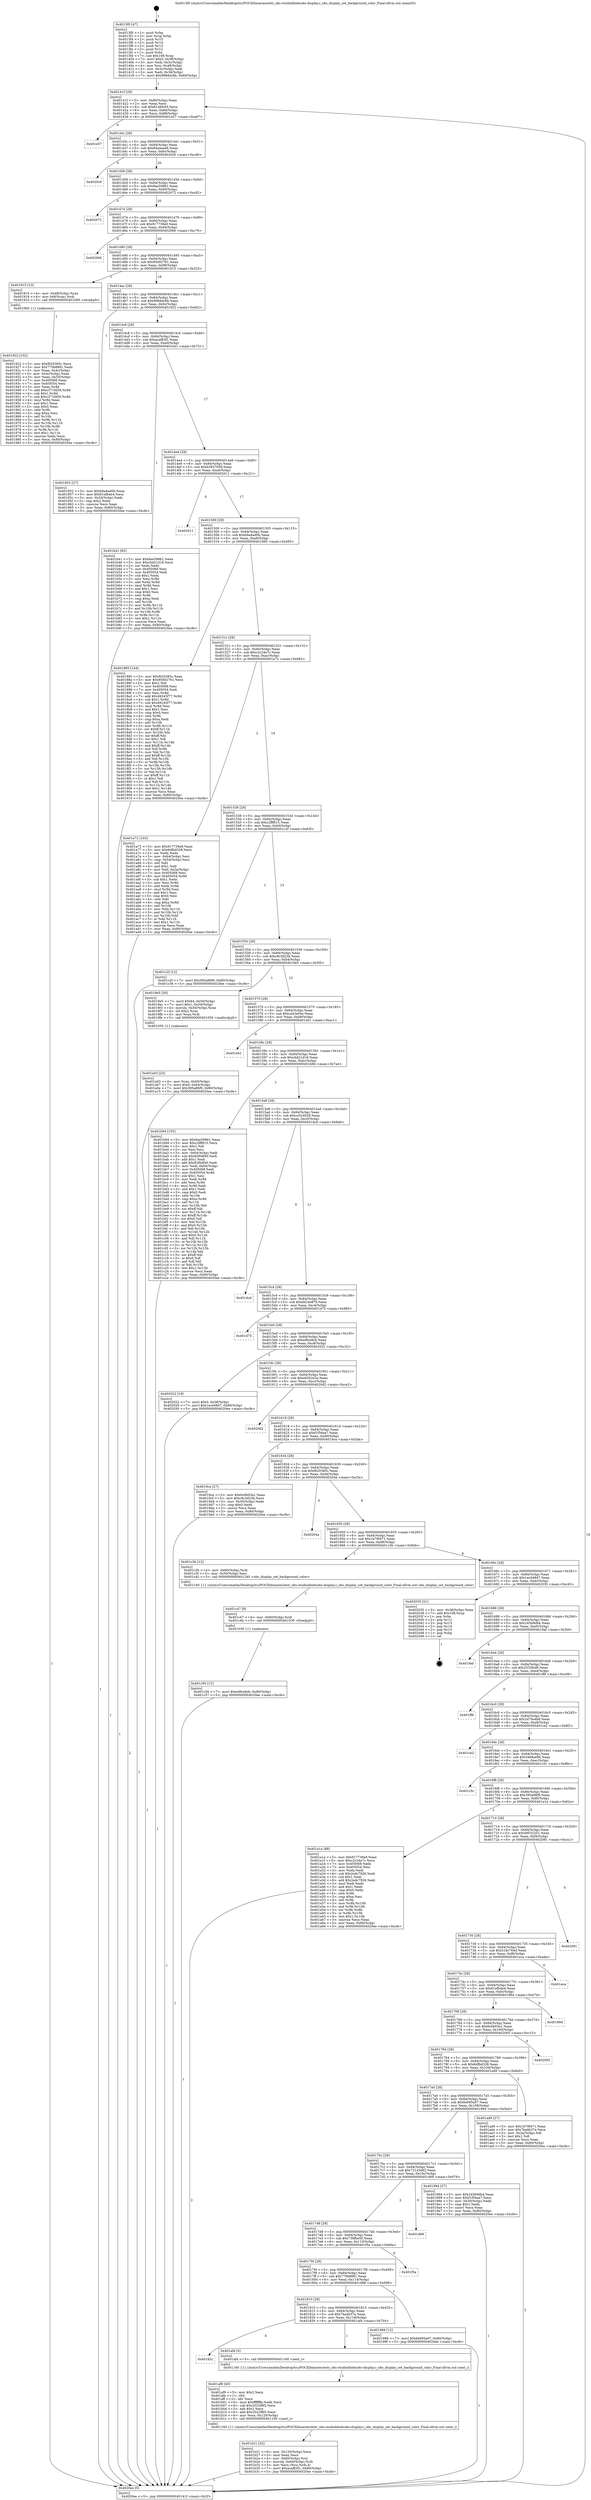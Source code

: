 digraph "0x4013f0" {
  label = "0x4013f0 (/mnt/c/Users/mathe/Desktop/tcc/POCII/binaries/extr_obs-studiolibobsobs-display.c_obs_display_set_background_color_Final-ollvm.out::main(0))"
  labelloc = "t"
  node[shape=record]

  Entry [label="",width=0.3,height=0.3,shape=circle,fillcolor=black,style=filled]
  "0x40141f" [label="{
     0x40141f [29]\l
     | [instrs]\l
     &nbsp;&nbsp;0x40141f \<+3\>: mov -0x80(%rbp),%eax\l
     &nbsp;&nbsp;0x401422 \<+2\>: mov %eax,%ecx\l
     &nbsp;&nbsp;0x401424 \<+6\>: sub $0x8146fc65,%ecx\l
     &nbsp;&nbsp;0x40142a \<+6\>: mov %eax,-0x84(%rbp)\l
     &nbsp;&nbsp;0x401430 \<+6\>: mov %ecx,-0x88(%rbp)\l
     &nbsp;&nbsp;0x401436 \<+6\>: je 0000000000401e57 \<main+0xa67\>\l
  }"]
  "0x401e57" [label="{
     0x401e57\l
  }", style=dashed]
  "0x40143c" [label="{
     0x40143c [28]\l
     | [instrs]\l
     &nbsp;&nbsp;0x40143c \<+5\>: jmp 0000000000401441 \<main+0x51\>\l
     &nbsp;&nbsp;0x401441 \<+6\>: mov -0x84(%rbp),%eax\l
     &nbsp;&nbsp;0x401447 \<+5\>: sub $0x84a4aa46,%eax\l
     &nbsp;&nbsp;0x40144c \<+6\>: mov %eax,-0x8c(%rbp)\l
     &nbsp;&nbsp;0x401452 \<+6\>: je 00000000004020c6 \<main+0xcd6\>\l
  }"]
  Exit [label="",width=0.3,height=0.3,shape=circle,fillcolor=black,style=filled,peripheries=2]
  "0x4020c6" [label="{
     0x4020c6\l
  }", style=dashed]
  "0x401458" [label="{
     0x401458 [28]\l
     | [instrs]\l
     &nbsp;&nbsp;0x401458 \<+5\>: jmp 000000000040145d \<main+0x6d\>\l
     &nbsp;&nbsp;0x40145d \<+6\>: mov -0x84(%rbp),%eax\l
     &nbsp;&nbsp;0x401463 \<+5\>: sub $0x8ae59861,%eax\l
     &nbsp;&nbsp;0x401468 \<+6\>: mov %eax,-0x90(%rbp)\l
     &nbsp;&nbsp;0x40146e \<+6\>: je 0000000000402072 \<main+0xc82\>\l
  }"]
  "0x401c50" [label="{
     0x401c50 [12]\l
     | [instrs]\l
     &nbsp;&nbsp;0x401c50 \<+7\>: movl $0xe9fce9cb,-0x80(%rbp)\l
     &nbsp;&nbsp;0x401c57 \<+5\>: jmp 00000000004020ee \<main+0xcfe\>\l
  }"]
  "0x402072" [label="{
     0x402072\l
  }", style=dashed]
  "0x401474" [label="{
     0x401474 [28]\l
     | [instrs]\l
     &nbsp;&nbsp;0x401474 \<+5\>: jmp 0000000000401479 \<main+0x89\>\l
     &nbsp;&nbsp;0x401479 \<+6\>: mov -0x84(%rbp),%eax\l
     &nbsp;&nbsp;0x40147f \<+5\>: sub $0x917739a9,%eax\l
     &nbsp;&nbsp;0x401484 \<+6\>: mov %eax,-0x94(%rbp)\l
     &nbsp;&nbsp;0x40148a \<+6\>: je 0000000000402066 \<main+0xc76\>\l
  }"]
  "0x401c47" [label="{
     0x401c47 [9]\l
     | [instrs]\l
     &nbsp;&nbsp;0x401c47 \<+4\>: mov -0x60(%rbp),%rdi\l
     &nbsp;&nbsp;0x401c4b \<+5\>: call 0000000000401030 \<free@plt\>\l
     | [calls]\l
     &nbsp;&nbsp;0x401030 \{1\} (unknown)\l
  }"]
  "0x402066" [label="{
     0x402066\l
  }", style=dashed]
  "0x401490" [label="{
     0x401490 [28]\l
     | [instrs]\l
     &nbsp;&nbsp;0x401490 \<+5\>: jmp 0000000000401495 \<main+0xa5\>\l
     &nbsp;&nbsp;0x401495 \<+6\>: mov -0x84(%rbp),%eax\l
     &nbsp;&nbsp;0x40149b \<+5\>: sub $0x95d02761,%eax\l
     &nbsp;&nbsp;0x4014a0 \<+6\>: mov %eax,-0x98(%rbp)\l
     &nbsp;&nbsp;0x4014a6 \<+6\>: je 0000000000401915 \<main+0x525\>\l
  }"]
  "0x401b21" [label="{
     0x401b21 [32]\l
     | [instrs]\l
     &nbsp;&nbsp;0x401b21 \<+6\>: mov -0x120(%rbp),%ecx\l
     &nbsp;&nbsp;0x401b27 \<+3\>: imul %eax,%ecx\l
     &nbsp;&nbsp;0x401b2a \<+4\>: mov -0x60(%rbp),%rsi\l
     &nbsp;&nbsp;0x401b2e \<+4\>: movslq -0x64(%rbp),%rdi\l
     &nbsp;&nbsp;0x401b32 \<+3\>: mov %ecx,(%rsi,%rdi,4)\l
     &nbsp;&nbsp;0x401b35 \<+7\>: movl $0xacaf83f1,-0x80(%rbp)\l
     &nbsp;&nbsp;0x401b3c \<+5\>: jmp 00000000004020ee \<main+0xcfe\>\l
  }"]
  "0x401915" [label="{
     0x401915 [13]\l
     | [instrs]\l
     &nbsp;&nbsp;0x401915 \<+4\>: mov -0x48(%rbp),%rax\l
     &nbsp;&nbsp;0x401919 \<+4\>: mov 0x8(%rax),%rdi\l
     &nbsp;&nbsp;0x40191d \<+5\>: call 0000000000401060 \<atoi@plt\>\l
     | [calls]\l
     &nbsp;&nbsp;0x401060 \{1\} (unknown)\l
  }"]
  "0x4014ac" [label="{
     0x4014ac [28]\l
     | [instrs]\l
     &nbsp;&nbsp;0x4014ac \<+5\>: jmp 00000000004014b1 \<main+0xc1\>\l
     &nbsp;&nbsp;0x4014b1 \<+6\>: mov -0x84(%rbp),%eax\l
     &nbsp;&nbsp;0x4014b7 \<+5\>: sub $0x998ddc8b,%eax\l
     &nbsp;&nbsp;0x4014bc \<+6\>: mov %eax,-0x9c(%rbp)\l
     &nbsp;&nbsp;0x4014c2 \<+6\>: je 0000000000401852 \<main+0x462\>\l
  }"]
  "0x401af9" [label="{
     0x401af9 [40]\l
     | [instrs]\l
     &nbsp;&nbsp;0x401af9 \<+5\>: mov $0x2,%ecx\l
     &nbsp;&nbsp;0x401afe \<+1\>: cltd\l
     &nbsp;&nbsp;0x401aff \<+2\>: idiv %ecx\l
     &nbsp;&nbsp;0x401b01 \<+6\>: imul $0xfffffffe,%edx,%ecx\l
     &nbsp;&nbsp;0x401b07 \<+6\>: sub $0x2022f8f3,%ecx\l
     &nbsp;&nbsp;0x401b0d \<+3\>: add $0x1,%ecx\l
     &nbsp;&nbsp;0x401b10 \<+6\>: add $0x2022f8f3,%ecx\l
     &nbsp;&nbsp;0x401b16 \<+6\>: mov %ecx,-0x120(%rbp)\l
     &nbsp;&nbsp;0x401b1c \<+5\>: call 0000000000401160 \<next_i\>\l
     | [calls]\l
     &nbsp;&nbsp;0x401160 \{1\} (/mnt/c/Users/mathe/Desktop/tcc/POCII/binaries/extr_obs-studiolibobsobs-display.c_obs_display_set_background_color_Final-ollvm.out::next_i)\l
  }"]
  "0x401852" [label="{
     0x401852 [27]\l
     | [instrs]\l
     &nbsp;&nbsp;0x401852 \<+5\>: mov $0xb9a4ad0b,%eax\l
     &nbsp;&nbsp;0x401857 \<+5\>: mov $0x61efb4e4,%ecx\l
     &nbsp;&nbsp;0x40185c \<+3\>: mov -0x34(%rbp),%edx\l
     &nbsp;&nbsp;0x40185f \<+3\>: cmp $0x2,%edx\l
     &nbsp;&nbsp;0x401862 \<+3\>: cmovne %ecx,%eax\l
     &nbsp;&nbsp;0x401865 \<+3\>: mov %eax,-0x80(%rbp)\l
     &nbsp;&nbsp;0x401868 \<+5\>: jmp 00000000004020ee \<main+0xcfe\>\l
  }"]
  "0x4014c8" [label="{
     0x4014c8 [28]\l
     | [instrs]\l
     &nbsp;&nbsp;0x4014c8 \<+5\>: jmp 00000000004014cd \<main+0xdd\>\l
     &nbsp;&nbsp;0x4014cd \<+6\>: mov -0x84(%rbp),%eax\l
     &nbsp;&nbsp;0x4014d3 \<+5\>: sub $0xacaf83f1,%eax\l
     &nbsp;&nbsp;0x4014d8 \<+6\>: mov %eax,-0xa0(%rbp)\l
     &nbsp;&nbsp;0x4014de \<+6\>: je 0000000000401b41 \<main+0x751\>\l
  }"]
  "0x4020ee" [label="{
     0x4020ee [5]\l
     | [instrs]\l
     &nbsp;&nbsp;0x4020ee \<+5\>: jmp 000000000040141f \<main+0x2f\>\l
  }"]
  "0x4013f0" [label="{
     0x4013f0 [47]\l
     | [instrs]\l
     &nbsp;&nbsp;0x4013f0 \<+1\>: push %rbp\l
     &nbsp;&nbsp;0x4013f1 \<+3\>: mov %rsp,%rbp\l
     &nbsp;&nbsp;0x4013f4 \<+2\>: push %r15\l
     &nbsp;&nbsp;0x4013f6 \<+2\>: push %r14\l
     &nbsp;&nbsp;0x4013f8 \<+2\>: push %r13\l
     &nbsp;&nbsp;0x4013fa \<+2\>: push %r12\l
     &nbsp;&nbsp;0x4013fc \<+1\>: push %rbx\l
     &nbsp;&nbsp;0x4013fd \<+7\>: sub $0x108,%rsp\l
     &nbsp;&nbsp;0x401404 \<+7\>: movl $0x0,-0x38(%rbp)\l
     &nbsp;&nbsp;0x40140b \<+3\>: mov %edi,-0x3c(%rbp)\l
     &nbsp;&nbsp;0x40140e \<+4\>: mov %rsi,-0x48(%rbp)\l
     &nbsp;&nbsp;0x401412 \<+3\>: mov -0x3c(%rbp),%edi\l
     &nbsp;&nbsp;0x401415 \<+3\>: mov %edi,-0x34(%rbp)\l
     &nbsp;&nbsp;0x401418 \<+7\>: movl $0x998ddc8b,-0x80(%rbp)\l
  }"]
  "0x40182c" [label="{
     0x40182c\l
  }", style=dashed]
  "0x401b41" [label="{
     0x401b41 [83]\l
     | [instrs]\l
     &nbsp;&nbsp;0x401b41 \<+5\>: mov $0x8ae59861,%eax\l
     &nbsp;&nbsp;0x401b46 \<+5\>: mov $0xcbd21d18,%ecx\l
     &nbsp;&nbsp;0x401b4b \<+2\>: xor %edx,%edx\l
     &nbsp;&nbsp;0x401b4d \<+7\>: mov 0x405068,%esi\l
     &nbsp;&nbsp;0x401b54 \<+7\>: mov 0x405054,%edi\l
     &nbsp;&nbsp;0x401b5b \<+3\>: sub $0x1,%edx\l
     &nbsp;&nbsp;0x401b5e \<+3\>: mov %esi,%r8d\l
     &nbsp;&nbsp;0x401b61 \<+3\>: add %edx,%r8d\l
     &nbsp;&nbsp;0x401b64 \<+4\>: imul %r8d,%esi\l
     &nbsp;&nbsp;0x401b68 \<+3\>: and $0x1,%esi\l
     &nbsp;&nbsp;0x401b6b \<+3\>: cmp $0x0,%esi\l
     &nbsp;&nbsp;0x401b6e \<+4\>: sete %r9b\l
     &nbsp;&nbsp;0x401b72 \<+3\>: cmp $0xa,%edi\l
     &nbsp;&nbsp;0x401b75 \<+4\>: setl %r10b\l
     &nbsp;&nbsp;0x401b79 \<+3\>: mov %r9b,%r11b\l
     &nbsp;&nbsp;0x401b7c \<+3\>: and %r10b,%r11b\l
     &nbsp;&nbsp;0x401b7f \<+3\>: xor %r10b,%r9b\l
     &nbsp;&nbsp;0x401b82 \<+3\>: or %r9b,%r11b\l
     &nbsp;&nbsp;0x401b85 \<+4\>: test $0x1,%r11b\l
     &nbsp;&nbsp;0x401b89 \<+3\>: cmovne %ecx,%eax\l
     &nbsp;&nbsp;0x401b8c \<+3\>: mov %eax,-0x80(%rbp)\l
     &nbsp;&nbsp;0x401b8f \<+5\>: jmp 00000000004020ee \<main+0xcfe\>\l
  }"]
  "0x4014e4" [label="{
     0x4014e4 [28]\l
     | [instrs]\l
     &nbsp;&nbsp;0x4014e4 \<+5\>: jmp 00000000004014e9 \<main+0xf9\>\l
     &nbsp;&nbsp;0x4014e9 \<+6\>: mov -0x84(%rbp),%eax\l
     &nbsp;&nbsp;0x4014ef \<+5\>: sub $0xb3937058,%eax\l
     &nbsp;&nbsp;0x4014f4 \<+6\>: mov %eax,-0xa4(%rbp)\l
     &nbsp;&nbsp;0x4014fa \<+6\>: je 0000000000402011 \<main+0xc21\>\l
  }"]
  "0x401af4" [label="{
     0x401af4 [5]\l
     | [instrs]\l
     &nbsp;&nbsp;0x401af4 \<+5\>: call 0000000000401160 \<next_i\>\l
     | [calls]\l
     &nbsp;&nbsp;0x401160 \{1\} (/mnt/c/Users/mathe/Desktop/tcc/POCII/binaries/extr_obs-studiolibobsobs-display.c_obs_display_set_background_color_Final-ollvm.out::next_i)\l
  }"]
  "0x402011" [label="{
     0x402011\l
  }", style=dashed]
  "0x401500" [label="{
     0x401500 [28]\l
     | [instrs]\l
     &nbsp;&nbsp;0x401500 \<+5\>: jmp 0000000000401505 \<main+0x115\>\l
     &nbsp;&nbsp;0x401505 \<+6\>: mov -0x84(%rbp),%eax\l
     &nbsp;&nbsp;0x40150b \<+5\>: sub $0xb9a4ad0b,%eax\l
     &nbsp;&nbsp;0x401510 \<+6\>: mov %eax,-0xa8(%rbp)\l
     &nbsp;&nbsp;0x401516 \<+6\>: je 0000000000401885 \<main+0x495\>\l
  }"]
  "0x401a03" [label="{
     0x401a03 [23]\l
     | [instrs]\l
     &nbsp;&nbsp;0x401a03 \<+4\>: mov %rax,-0x60(%rbp)\l
     &nbsp;&nbsp;0x401a07 \<+7\>: movl $0x0,-0x64(%rbp)\l
     &nbsp;&nbsp;0x401a0e \<+7\>: movl $0x395a86f9,-0x80(%rbp)\l
     &nbsp;&nbsp;0x401a15 \<+5\>: jmp 00000000004020ee \<main+0xcfe\>\l
  }"]
  "0x401885" [label="{
     0x401885 [144]\l
     | [instrs]\l
     &nbsp;&nbsp;0x401885 \<+5\>: mov $0xf620385c,%eax\l
     &nbsp;&nbsp;0x40188a \<+5\>: mov $0x95d02761,%ecx\l
     &nbsp;&nbsp;0x40188f \<+2\>: mov $0x1,%dl\l
     &nbsp;&nbsp;0x401891 \<+7\>: mov 0x405068,%esi\l
     &nbsp;&nbsp;0x401898 \<+7\>: mov 0x405054,%edi\l
     &nbsp;&nbsp;0x40189f \<+3\>: mov %esi,%r8d\l
     &nbsp;&nbsp;0x4018a2 \<+7\>: add $0x49245f77,%r8d\l
     &nbsp;&nbsp;0x4018a9 \<+4\>: sub $0x1,%r8d\l
     &nbsp;&nbsp;0x4018ad \<+7\>: sub $0x49245f77,%r8d\l
     &nbsp;&nbsp;0x4018b4 \<+4\>: imul %r8d,%esi\l
     &nbsp;&nbsp;0x4018b8 \<+3\>: and $0x1,%esi\l
     &nbsp;&nbsp;0x4018bb \<+3\>: cmp $0x0,%esi\l
     &nbsp;&nbsp;0x4018be \<+4\>: sete %r9b\l
     &nbsp;&nbsp;0x4018c2 \<+3\>: cmp $0xa,%edi\l
     &nbsp;&nbsp;0x4018c5 \<+4\>: setl %r10b\l
     &nbsp;&nbsp;0x4018c9 \<+3\>: mov %r9b,%r11b\l
     &nbsp;&nbsp;0x4018cc \<+4\>: xor $0xff,%r11b\l
     &nbsp;&nbsp;0x4018d0 \<+3\>: mov %r10b,%bl\l
     &nbsp;&nbsp;0x4018d3 \<+3\>: xor $0xff,%bl\l
     &nbsp;&nbsp;0x4018d6 \<+3\>: xor $0x1,%dl\l
     &nbsp;&nbsp;0x4018d9 \<+3\>: mov %r11b,%r14b\l
     &nbsp;&nbsp;0x4018dc \<+4\>: and $0xff,%r14b\l
     &nbsp;&nbsp;0x4018e0 \<+3\>: and %dl,%r9b\l
     &nbsp;&nbsp;0x4018e3 \<+3\>: mov %bl,%r15b\l
     &nbsp;&nbsp;0x4018e6 \<+4\>: and $0xff,%r15b\l
     &nbsp;&nbsp;0x4018ea \<+3\>: and %dl,%r10b\l
     &nbsp;&nbsp;0x4018ed \<+3\>: or %r9b,%r14b\l
     &nbsp;&nbsp;0x4018f0 \<+3\>: or %r10b,%r15b\l
     &nbsp;&nbsp;0x4018f3 \<+3\>: xor %r15b,%r14b\l
     &nbsp;&nbsp;0x4018f6 \<+3\>: or %bl,%r11b\l
     &nbsp;&nbsp;0x4018f9 \<+4\>: xor $0xff,%r11b\l
     &nbsp;&nbsp;0x4018fd \<+3\>: or $0x1,%dl\l
     &nbsp;&nbsp;0x401900 \<+3\>: and %dl,%r11b\l
     &nbsp;&nbsp;0x401903 \<+3\>: or %r11b,%r14b\l
     &nbsp;&nbsp;0x401906 \<+4\>: test $0x1,%r14b\l
     &nbsp;&nbsp;0x40190a \<+3\>: cmovne %ecx,%eax\l
     &nbsp;&nbsp;0x40190d \<+3\>: mov %eax,-0x80(%rbp)\l
     &nbsp;&nbsp;0x401910 \<+5\>: jmp 00000000004020ee \<main+0xcfe\>\l
  }"]
  "0x40151c" [label="{
     0x40151c [28]\l
     | [instrs]\l
     &nbsp;&nbsp;0x40151c \<+5\>: jmp 0000000000401521 \<main+0x131\>\l
     &nbsp;&nbsp;0x401521 \<+6\>: mov -0x84(%rbp),%eax\l
     &nbsp;&nbsp;0x401527 \<+5\>: sub $0xc2c24a7c,%eax\l
     &nbsp;&nbsp;0x40152c \<+6\>: mov %eax,-0xac(%rbp)\l
     &nbsp;&nbsp;0x401532 \<+6\>: je 0000000000401a72 \<main+0x682\>\l
  }"]
  "0x401922" [label="{
     0x401922 [102]\l
     | [instrs]\l
     &nbsp;&nbsp;0x401922 \<+5\>: mov $0xf620385c,%ecx\l
     &nbsp;&nbsp;0x401927 \<+5\>: mov $0x770b8881,%edx\l
     &nbsp;&nbsp;0x40192c \<+3\>: mov %eax,-0x4c(%rbp)\l
     &nbsp;&nbsp;0x40192f \<+3\>: mov -0x4c(%rbp),%eax\l
     &nbsp;&nbsp;0x401932 \<+3\>: mov %eax,-0x30(%rbp)\l
     &nbsp;&nbsp;0x401935 \<+7\>: mov 0x405068,%eax\l
     &nbsp;&nbsp;0x40193c \<+7\>: mov 0x405054,%esi\l
     &nbsp;&nbsp;0x401943 \<+3\>: mov %eax,%r8d\l
     &nbsp;&nbsp;0x401946 \<+7\>: add $0xc371fd59,%r8d\l
     &nbsp;&nbsp;0x40194d \<+4\>: sub $0x1,%r8d\l
     &nbsp;&nbsp;0x401951 \<+7\>: sub $0xc371fd59,%r8d\l
     &nbsp;&nbsp;0x401958 \<+4\>: imul %r8d,%eax\l
     &nbsp;&nbsp;0x40195c \<+3\>: and $0x1,%eax\l
     &nbsp;&nbsp;0x40195f \<+3\>: cmp $0x0,%eax\l
     &nbsp;&nbsp;0x401962 \<+4\>: sete %r9b\l
     &nbsp;&nbsp;0x401966 \<+3\>: cmp $0xa,%esi\l
     &nbsp;&nbsp;0x401969 \<+4\>: setl %r10b\l
     &nbsp;&nbsp;0x40196d \<+3\>: mov %r9b,%r11b\l
     &nbsp;&nbsp;0x401970 \<+3\>: and %r10b,%r11b\l
     &nbsp;&nbsp;0x401973 \<+3\>: xor %r10b,%r9b\l
     &nbsp;&nbsp;0x401976 \<+3\>: or %r9b,%r11b\l
     &nbsp;&nbsp;0x401979 \<+4\>: test $0x1,%r11b\l
     &nbsp;&nbsp;0x40197d \<+3\>: cmovne %edx,%ecx\l
     &nbsp;&nbsp;0x401980 \<+3\>: mov %ecx,-0x80(%rbp)\l
     &nbsp;&nbsp;0x401983 \<+5\>: jmp 00000000004020ee \<main+0xcfe\>\l
  }"]
  "0x401810" [label="{
     0x401810 [28]\l
     | [instrs]\l
     &nbsp;&nbsp;0x401810 \<+5\>: jmp 0000000000401815 \<main+0x425\>\l
     &nbsp;&nbsp;0x401815 \<+6\>: mov -0x84(%rbp),%eax\l
     &nbsp;&nbsp;0x40181b \<+5\>: sub $0x7ba4b37e,%eax\l
     &nbsp;&nbsp;0x401820 \<+6\>: mov %eax,-0x118(%rbp)\l
     &nbsp;&nbsp;0x401826 \<+6\>: je 0000000000401af4 \<main+0x704\>\l
  }"]
  "0x401a72" [label="{
     0x401a72 [103]\l
     | [instrs]\l
     &nbsp;&nbsp;0x401a72 \<+5\>: mov $0x917739a9,%eax\l
     &nbsp;&nbsp;0x401a77 \<+5\>: mov $0x6dfbd328,%ecx\l
     &nbsp;&nbsp;0x401a7c \<+2\>: xor %edx,%edx\l
     &nbsp;&nbsp;0x401a7e \<+3\>: mov -0x64(%rbp),%esi\l
     &nbsp;&nbsp;0x401a81 \<+3\>: cmp -0x54(%rbp),%esi\l
     &nbsp;&nbsp;0x401a84 \<+4\>: setl %dil\l
     &nbsp;&nbsp;0x401a88 \<+4\>: and $0x1,%dil\l
     &nbsp;&nbsp;0x401a8c \<+4\>: mov %dil,-0x2a(%rbp)\l
     &nbsp;&nbsp;0x401a90 \<+7\>: mov 0x405068,%esi\l
     &nbsp;&nbsp;0x401a97 \<+8\>: mov 0x405054,%r8d\l
     &nbsp;&nbsp;0x401a9f \<+3\>: sub $0x1,%edx\l
     &nbsp;&nbsp;0x401aa2 \<+3\>: mov %esi,%r9d\l
     &nbsp;&nbsp;0x401aa5 \<+3\>: add %edx,%r9d\l
     &nbsp;&nbsp;0x401aa8 \<+4\>: imul %r9d,%esi\l
     &nbsp;&nbsp;0x401aac \<+3\>: and $0x1,%esi\l
     &nbsp;&nbsp;0x401aaf \<+3\>: cmp $0x0,%esi\l
     &nbsp;&nbsp;0x401ab2 \<+4\>: sete %dil\l
     &nbsp;&nbsp;0x401ab6 \<+4\>: cmp $0xa,%r8d\l
     &nbsp;&nbsp;0x401aba \<+4\>: setl %r10b\l
     &nbsp;&nbsp;0x401abe \<+3\>: mov %dil,%r11b\l
     &nbsp;&nbsp;0x401ac1 \<+3\>: and %r10b,%r11b\l
     &nbsp;&nbsp;0x401ac4 \<+3\>: xor %r10b,%dil\l
     &nbsp;&nbsp;0x401ac7 \<+3\>: or %dil,%r11b\l
     &nbsp;&nbsp;0x401aca \<+4\>: test $0x1,%r11b\l
     &nbsp;&nbsp;0x401ace \<+3\>: cmovne %ecx,%eax\l
     &nbsp;&nbsp;0x401ad1 \<+3\>: mov %eax,-0x80(%rbp)\l
     &nbsp;&nbsp;0x401ad4 \<+5\>: jmp 00000000004020ee \<main+0xcfe\>\l
  }"]
  "0x401538" [label="{
     0x401538 [28]\l
     | [instrs]\l
     &nbsp;&nbsp;0x401538 \<+5\>: jmp 000000000040153d \<main+0x14d\>\l
     &nbsp;&nbsp;0x40153d \<+6\>: mov -0x84(%rbp),%eax\l
     &nbsp;&nbsp;0x401543 \<+5\>: sub $0xc2fff815,%eax\l
     &nbsp;&nbsp;0x401548 \<+6\>: mov %eax,-0xb0(%rbp)\l
     &nbsp;&nbsp;0x40154e \<+6\>: je 0000000000401c2f \<main+0x83f\>\l
  }"]
  "0x401988" [label="{
     0x401988 [12]\l
     | [instrs]\l
     &nbsp;&nbsp;0x401988 \<+7\>: movl $0x6e695a97,-0x80(%rbp)\l
     &nbsp;&nbsp;0x40198f \<+5\>: jmp 00000000004020ee \<main+0xcfe\>\l
  }"]
  "0x401c2f" [label="{
     0x401c2f [12]\l
     | [instrs]\l
     &nbsp;&nbsp;0x401c2f \<+7\>: movl $0x395a86f9,-0x80(%rbp)\l
     &nbsp;&nbsp;0x401c36 \<+5\>: jmp 00000000004020ee \<main+0xcfe\>\l
  }"]
  "0x401554" [label="{
     0x401554 [28]\l
     | [instrs]\l
     &nbsp;&nbsp;0x401554 \<+5\>: jmp 0000000000401559 \<main+0x169\>\l
     &nbsp;&nbsp;0x401559 \<+6\>: mov -0x84(%rbp),%eax\l
     &nbsp;&nbsp;0x40155f \<+5\>: sub $0xc8c3d23b,%eax\l
     &nbsp;&nbsp;0x401564 \<+6\>: mov %eax,-0xb4(%rbp)\l
     &nbsp;&nbsp;0x40156a \<+6\>: je 00000000004019e5 \<main+0x5f5\>\l
  }"]
  "0x4017f4" [label="{
     0x4017f4 [28]\l
     | [instrs]\l
     &nbsp;&nbsp;0x4017f4 \<+5\>: jmp 00000000004017f9 \<main+0x409\>\l
     &nbsp;&nbsp;0x4017f9 \<+6\>: mov -0x84(%rbp),%eax\l
     &nbsp;&nbsp;0x4017ff \<+5\>: sub $0x770b8881,%eax\l
     &nbsp;&nbsp;0x401804 \<+6\>: mov %eax,-0x114(%rbp)\l
     &nbsp;&nbsp;0x40180a \<+6\>: je 0000000000401988 \<main+0x598\>\l
  }"]
  "0x4019e5" [label="{
     0x4019e5 [30]\l
     | [instrs]\l
     &nbsp;&nbsp;0x4019e5 \<+7\>: movl $0x64,-0x50(%rbp)\l
     &nbsp;&nbsp;0x4019ec \<+7\>: movl $0x1,-0x54(%rbp)\l
     &nbsp;&nbsp;0x4019f3 \<+4\>: movslq -0x54(%rbp),%rax\l
     &nbsp;&nbsp;0x4019f7 \<+4\>: shl $0x2,%rax\l
     &nbsp;&nbsp;0x4019fb \<+3\>: mov %rax,%rdi\l
     &nbsp;&nbsp;0x4019fe \<+5\>: call 0000000000401050 \<malloc@plt\>\l
     | [calls]\l
     &nbsp;&nbsp;0x401050 \{1\} (unknown)\l
  }"]
  "0x401570" [label="{
     0x401570 [28]\l
     | [instrs]\l
     &nbsp;&nbsp;0x401570 \<+5\>: jmp 0000000000401575 \<main+0x185\>\l
     &nbsp;&nbsp;0x401575 \<+6\>: mov -0x84(%rbp),%eax\l
     &nbsp;&nbsp;0x40157b \<+5\>: sub $0xca43e04e,%eax\l
     &nbsp;&nbsp;0x401580 \<+6\>: mov %eax,-0xb8(%rbp)\l
     &nbsp;&nbsp;0x401586 \<+6\>: je 0000000000401eb1 \<main+0xac1\>\l
  }"]
  "0x401f5a" [label="{
     0x401f5a\l
  }", style=dashed]
  "0x401eb1" [label="{
     0x401eb1\l
  }", style=dashed]
  "0x40158c" [label="{
     0x40158c [28]\l
     | [instrs]\l
     &nbsp;&nbsp;0x40158c \<+5\>: jmp 0000000000401591 \<main+0x1a1\>\l
     &nbsp;&nbsp;0x401591 \<+6\>: mov -0x84(%rbp),%eax\l
     &nbsp;&nbsp;0x401597 \<+5\>: sub $0xcbd21d18,%eax\l
     &nbsp;&nbsp;0x40159c \<+6\>: mov %eax,-0xbc(%rbp)\l
     &nbsp;&nbsp;0x4015a2 \<+6\>: je 0000000000401b94 \<main+0x7a4\>\l
  }"]
  "0x4017d8" [label="{
     0x4017d8 [28]\l
     | [instrs]\l
     &nbsp;&nbsp;0x4017d8 \<+5\>: jmp 00000000004017dd \<main+0x3ed\>\l
     &nbsp;&nbsp;0x4017dd \<+6\>: mov -0x84(%rbp),%eax\l
     &nbsp;&nbsp;0x4017e3 \<+5\>: sub $0x739fbe50,%eax\l
     &nbsp;&nbsp;0x4017e8 \<+6\>: mov %eax,-0x110(%rbp)\l
     &nbsp;&nbsp;0x4017ee \<+6\>: je 0000000000401f5a \<main+0xb6a\>\l
  }"]
  "0x401b94" [label="{
     0x401b94 [155]\l
     | [instrs]\l
     &nbsp;&nbsp;0x401b94 \<+5\>: mov $0x8ae59861,%eax\l
     &nbsp;&nbsp;0x401b99 \<+5\>: mov $0xc2fff815,%ecx\l
     &nbsp;&nbsp;0x401b9e \<+2\>: mov $0x1,%dl\l
     &nbsp;&nbsp;0x401ba0 \<+2\>: xor %esi,%esi\l
     &nbsp;&nbsp;0x401ba2 \<+3\>: mov -0x64(%rbp),%edi\l
     &nbsp;&nbsp;0x401ba5 \<+6\>: sub $0x92f0df40,%edi\l
     &nbsp;&nbsp;0x401bab \<+3\>: add $0x1,%edi\l
     &nbsp;&nbsp;0x401bae \<+6\>: add $0x92f0df40,%edi\l
     &nbsp;&nbsp;0x401bb4 \<+3\>: mov %edi,-0x64(%rbp)\l
     &nbsp;&nbsp;0x401bb7 \<+7\>: mov 0x405068,%edi\l
     &nbsp;&nbsp;0x401bbe \<+8\>: mov 0x405054,%r8d\l
     &nbsp;&nbsp;0x401bc6 \<+3\>: sub $0x1,%esi\l
     &nbsp;&nbsp;0x401bc9 \<+3\>: mov %edi,%r9d\l
     &nbsp;&nbsp;0x401bcc \<+3\>: add %esi,%r9d\l
     &nbsp;&nbsp;0x401bcf \<+4\>: imul %r9d,%edi\l
     &nbsp;&nbsp;0x401bd3 \<+3\>: and $0x1,%edi\l
     &nbsp;&nbsp;0x401bd6 \<+3\>: cmp $0x0,%edi\l
     &nbsp;&nbsp;0x401bd9 \<+4\>: sete %r10b\l
     &nbsp;&nbsp;0x401bdd \<+4\>: cmp $0xa,%r8d\l
     &nbsp;&nbsp;0x401be1 \<+4\>: setl %r11b\l
     &nbsp;&nbsp;0x401be5 \<+3\>: mov %r10b,%bl\l
     &nbsp;&nbsp;0x401be8 \<+3\>: xor $0xff,%bl\l
     &nbsp;&nbsp;0x401beb \<+3\>: mov %r11b,%r14b\l
     &nbsp;&nbsp;0x401bee \<+4\>: xor $0xff,%r14b\l
     &nbsp;&nbsp;0x401bf2 \<+3\>: xor $0x0,%dl\l
     &nbsp;&nbsp;0x401bf5 \<+3\>: mov %bl,%r15b\l
     &nbsp;&nbsp;0x401bf8 \<+4\>: and $0x0,%r15b\l
     &nbsp;&nbsp;0x401bfc \<+3\>: and %dl,%r10b\l
     &nbsp;&nbsp;0x401bff \<+3\>: mov %r14b,%r12b\l
     &nbsp;&nbsp;0x401c02 \<+4\>: and $0x0,%r12b\l
     &nbsp;&nbsp;0x401c06 \<+3\>: and %dl,%r11b\l
     &nbsp;&nbsp;0x401c09 \<+3\>: or %r10b,%r15b\l
     &nbsp;&nbsp;0x401c0c \<+3\>: or %r11b,%r12b\l
     &nbsp;&nbsp;0x401c0f \<+3\>: xor %r12b,%r15b\l
     &nbsp;&nbsp;0x401c12 \<+3\>: or %r14b,%bl\l
     &nbsp;&nbsp;0x401c15 \<+3\>: xor $0xff,%bl\l
     &nbsp;&nbsp;0x401c18 \<+3\>: or $0x0,%dl\l
     &nbsp;&nbsp;0x401c1b \<+2\>: and %dl,%bl\l
     &nbsp;&nbsp;0x401c1d \<+3\>: or %bl,%r15b\l
     &nbsp;&nbsp;0x401c20 \<+4\>: test $0x1,%r15b\l
     &nbsp;&nbsp;0x401c24 \<+3\>: cmovne %ecx,%eax\l
     &nbsp;&nbsp;0x401c27 \<+3\>: mov %eax,-0x80(%rbp)\l
     &nbsp;&nbsp;0x401c2a \<+5\>: jmp 00000000004020ee \<main+0xcfe\>\l
  }"]
  "0x4015a8" [label="{
     0x4015a8 [28]\l
     | [instrs]\l
     &nbsp;&nbsp;0x4015a8 \<+5\>: jmp 00000000004015ad \<main+0x1bd\>\l
     &nbsp;&nbsp;0x4015ad \<+6\>: mov -0x84(%rbp),%eax\l
     &nbsp;&nbsp;0x4015b3 \<+5\>: sub $0xcc024028,%eax\l
     &nbsp;&nbsp;0x4015b8 \<+6\>: mov %eax,-0xc0(%rbp)\l
     &nbsp;&nbsp;0x4015be \<+6\>: je 0000000000401dcd \<main+0x9dd\>\l
  }"]
  "0x401d69" [label="{
     0x401d69\l
  }", style=dashed]
  "0x401dcd" [label="{
     0x401dcd\l
  }", style=dashed]
  "0x4015c4" [label="{
     0x4015c4 [28]\l
     | [instrs]\l
     &nbsp;&nbsp;0x4015c4 \<+5\>: jmp 00000000004015c9 \<main+0x1d9\>\l
     &nbsp;&nbsp;0x4015c9 \<+6\>: mov -0x84(%rbp),%eax\l
     &nbsp;&nbsp;0x4015cf \<+5\>: sub $0xdd24e879,%eax\l
     &nbsp;&nbsp;0x4015d4 \<+6\>: mov %eax,-0xc4(%rbp)\l
     &nbsp;&nbsp;0x4015da \<+6\>: je 0000000000401d75 \<main+0x985\>\l
  }"]
  "0x4017bc" [label="{
     0x4017bc [28]\l
     | [instrs]\l
     &nbsp;&nbsp;0x4017bc \<+5\>: jmp 00000000004017c1 \<main+0x3d1\>\l
     &nbsp;&nbsp;0x4017c1 \<+6\>: mov -0x84(%rbp),%eax\l
     &nbsp;&nbsp;0x4017c7 \<+5\>: sub $0x72143d62,%eax\l
     &nbsp;&nbsp;0x4017cc \<+6\>: mov %eax,-0x10c(%rbp)\l
     &nbsp;&nbsp;0x4017d2 \<+6\>: je 0000000000401d69 \<main+0x979\>\l
  }"]
  "0x401d75" [label="{
     0x401d75\l
  }", style=dashed]
  "0x4015e0" [label="{
     0x4015e0 [28]\l
     | [instrs]\l
     &nbsp;&nbsp;0x4015e0 \<+5\>: jmp 00000000004015e5 \<main+0x1f5\>\l
     &nbsp;&nbsp;0x4015e5 \<+6\>: mov -0x84(%rbp),%eax\l
     &nbsp;&nbsp;0x4015eb \<+5\>: sub $0xe9fce9cb,%eax\l
     &nbsp;&nbsp;0x4015f0 \<+6\>: mov %eax,-0xc8(%rbp)\l
     &nbsp;&nbsp;0x4015f6 \<+6\>: je 0000000000402022 \<main+0xc32\>\l
  }"]
  "0x401994" [label="{
     0x401994 [27]\l
     | [instrs]\l
     &nbsp;&nbsp;0x401994 \<+5\>: mov $0x245b9db4,%eax\l
     &nbsp;&nbsp;0x401999 \<+5\>: mov $0xf1f56aa7,%ecx\l
     &nbsp;&nbsp;0x40199e \<+3\>: mov -0x30(%rbp),%edx\l
     &nbsp;&nbsp;0x4019a1 \<+3\>: cmp $0x1,%edx\l
     &nbsp;&nbsp;0x4019a4 \<+3\>: cmovl %ecx,%eax\l
     &nbsp;&nbsp;0x4019a7 \<+3\>: mov %eax,-0x80(%rbp)\l
     &nbsp;&nbsp;0x4019aa \<+5\>: jmp 00000000004020ee \<main+0xcfe\>\l
  }"]
  "0x402022" [label="{
     0x402022 [19]\l
     | [instrs]\l
     &nbsp;&nbsp;0x402022 \<+7\>: movl $0x0,-0x38(%rbp)\l
     &nbsp;&nbsp;0x402029 \<+7\>: movl $0x1ecd4847,-0x80(%rbp)\l
     &nbsp;&nbsp;0x402030 \<+5\>: jmp 00000000004020ee \<main+0xcfe\>\l
  }"]
  "0x4015fc" [label="{
     0x4015fc [28]\l
     | [instrs]\l
     &nbsp;&nbsp;0x4015fc \<+5\>: jmp 0000000000401601 \<main+0x211\>\l
     &nbsp;&nbsp;0x401601 \<+6\>: mov -0x84(%rbp),%eax\l
     &nbsp;&nbsp;0x401607 \<+5\>: sub $0xed262e2a,%eax\l
     &nbsp;&nbsp;0x40160c \<+6\>: mov %eax,-0xcc(%rbp)\l
     &nbsp;&nbsp;0x401612 \<+6\>: je 00000000004020d2 \<main+0xce2\>\l
  }"]
  "0x4017a0" [label="{
     0x4017a0 [28]\l
     | [instrs]\l
     &nbsp;&nbsp;0x4017a0 \<+5\>: jmp 00000000004017a5 \<main+0x3b5\>\l
     &nbsp;&nbsp;0x4017a5 \<+6\>: mov -0x84(%rbp),%eax\l
     &nbsp;&nbsp;0x4017ab \<+5\>: sub $0x6e695a97,%eax\l
     &nbsp;&nbsp;0x4017b0 \<+6\>: mov %eax,-0x108(%rbp)\l
     &nbsp;&nbsp;0x4017b6 \<+6\>: je 0000000000401994 \<main+0x5a4\>\l
  }"]
  "0x4020d2" [label="{
     0x4020d2\l
  }", style=dashed]
  "0x401618" [label="{
     0x401618 [28]\l
     | [instrs]\l
     &nbsp;&nbsp;0x401618 \<+5\>: jmp 000000000040161d \<main+0x22d\>\l
     &nbsp;&nbsp;0x40161d \<+6\>: mov -0x84(%rbp),%eax\l
     &nbsp;&nbsp;0x401623 \<+5\>: sub $0xf1f56aa7,%eax\l
     &nbsp;&nbsp;0x401628 \<+6\>: mov %eax,-0xd0(%rbp)\l
     &nbsp;&nbsp;0x40162e \<+6\>: je 00000000004019ca \<main+0x5da\>\l
  }"]
  "0x401ad9" [label="{
     0x401ad9 [27]\l
     | [instrs]\l
     &nbsp;&nbsp;0x401ad9 \<+5\>: mov $0x1b79f471,%eax\l
     &nbsp;&nbsp;0x401ade \<+5\>: mov $0x7ba4b37e,%ecx\l
     &nbsp;&nbsp;0x401ae3 \<+3\>: mov -0x2a(%rbp),%dl\l
     &nbsp;&nbsp;0x401ae6 \<+3\>: test $0x1,%dl\l
     &nbsp;&nbsp;0x401ae9 \<+3\>: cmovne %ecx,%eax\l
     &nbsp;&nbsp;0x401aec \<+3\>: mov %eax,-0x80(%rbp)\l
     &nbsp;&nbsp;0x401aef \<+5\>: jmp 00000000004020ee \<main+0xcfe\>\l
  }"]
  "0x4019ca" [label="{
     0x4019ca [27]\l
     | [instrs]\l
     &nbsp;&nbsp;0x4019ca \<+5\>: mov $0x6c6b03a1,%eax\l
     &nbsp;&nbsp;0x4019cf \<+5\>: mov $0xc8c3d23b,%ecx\l
     &nbsp;&nbsp;0x4019d4 \<+3\>: mov -0x30(%rbp),%edx\l
     &nbsp;&nbsp;0x4019d7 \<+3\>: cmp $0x0,%edx\l
     &nbsp;&nbsp;0x4019da \<+3\>: cmove %ecx,%eax\l
     &nbsp;&nbsp;0x4019dd \<+3\>: mov %eax,-0x80(%rbp)\l
     &nbsp;&nbsp;0x4019e0 \<+5\>: jmp 00000000004020ee \<main+0xcfe\>\l
  }"]
  "0x401634" [label="{
     0x401634 [28]\l
     | [instrs]\l
     &nbsp;&nbsp;0x401634 \<+5\>: jmp 0000000000401639 \<main+0x249\>\l
     &nbsp;&nbsp;0x401639 \<+6\>: mov -0x84(%rbp),%eax\l
     &nbsp;&nbsp;0x40163f \<+5\>: sub $0xf620385c,%eax\l
     &nbsp;&nbsp;0x401644 \<+6\>: mov %eax,-0xd4(%rbp)\l
     &nbsp;&nbsp;0x40164a \<+6\>: je 000000000040204a \<main+0xc5a\>\l
  }"]
  "0x401784" [label="{
     0x401784 [28]\l
     | [instrs]\l
     &nbsp;&nbsp;0x401784 \<+5\>: jmp 0000000000401789 \<main+0x399\>\l
     &nbsp;&nbsp;0x401789 \<+6\>: mov -0x84(%rbp),%eax\l
     &nbsp;&nbsp;0x40178f \<+5\>: sub $0x6dfbd328,%eax\l
     &nbsp;&nbsp;0x401794 \<+6\>: mov %eax,-0x104(%rbp)\l
     &nbsp;&nbsp;0x40179a \<+6\>: je 0000000000401ad9 \<main+0x6e9\>\l
  }"]
  "0x40204a" [label="{
     0x40204a\l
  }", style=dashed]
  "0x401650" [label="{
     0x401650 [28]\l
     | [instrs]\l
     &nbsp;&nbsp;0x401650 \<+5\>: jmp 0000000000401655 \<main+0x265\>\l
     &nbsp;&nbsp;0x401655 \<+6\>: mov -0x84(%rbp),%eax\l
     &nbsp;&nbsp;0x40165b \<+5\>: sub $0x1b79f471,%eax\l
     &nbsp;&nbsp;0x401660 \<+6\>: mov %eax,-0xd8(%rbp)\l
     &nbsp;&nbsp;0x401666 \<+6\>: je 0000000000401c3b \<main+0x84b\>\l
  }"]
  "0x402005" [label="{
     0x402005\l
  }", style=dashed]
  "0x401c3b" [label="{
     0x401c3b [12]\l
     | [instrs]\l
     &nbsp;&nbsp;0x401c3b \<+4\>: mov -0x60(%rbp),%rdi\l
     &nbsp;&nbsp;0x401c3f \<+3\>: mov -0x50(%rbp),%esi\l
     &nbsp;&nbsp;0x401c42 \<+5\>: call 0000000000401240 \<obs_display_set_background_color\>\l
     | [calls]\l
     &nbsp;&nbsp;0x401240 \{1\} (/mnt/c/Users/mathe/Desktop/tcc/POCII/binaries/extr_obs-studiolibobsobs-display.c_obs_display_set_background_color_Final-ollvm.out::obs_display_set_background_color)\l
  }"]
  "0x40166c" [label="{
     0x40166c [28]\l
     | [instrs]\l
     &nbsp;&nbsp;0x40166c \<+5\>: jmp 0000000000401671 \<main+0x281\>\l
     &nbsp;&nbsp;0x401671 \<+6\>: mov -0x84(%rbp),%eax\l
     &nbsp;&nbsp;0x401677 \<+5\>: sub $0x1ecd4847,%eax\l
     &nbsp;&nbsp;0x40167c \<+6\>: mov %eax,-0xdc(%rbp)\l
     &nbsp;&nbsp;0x401682 \<+6\>: je 0000000000402035 \<main+0xc45\>\l
  }"]
  "0x401768" [label="{
     0x401768 [28]\l
     | [instrs]\l
     &nbsp;&nbsp;0x401768 \<+5\>: jmp 000000000040176d \<main+0x37d\>\l
     &nbsp;&nbsp;0x40176d \<+6\>: mov -0x84(%rbp),%eax\l
     &nbsp;&nbsp;0x401773 \<+5\>: sub $0x6c6b03a1,%eax\l
     &nbsp;&nbsp;0x401778 \<+6\>: mov %eax,-0x100(%rbp)\l
     &nbsp;&nbsp;0x40177e \<+6\>: je 0000000000402005 \<main+0xc15\>\l
  }"]
  "0x402035" [label="{
     0x402035 [21]\l
     | [instrs]\l
     &nbsp;&nbsp;0x402035 \<+3\>: mov -0x38(%rbp),%eax\l
     &nbsp;&nbsp;0x402038 \<+7\>: add $0x108,%rsp\l
     &nbsp;&nbsp;0x40203f \<+1\>: pop %rbx\l
     &nbsp;&nbsp;0x402040 \<+2\>: pop %r12\l
     &nbsp;&nbsp;0x402042 \<+2\>: pop %r13\l
     &nbsp;&nbsp;0x402044 \<+2\>: pop %r14\l
     &nbsp;&nbsp;0x402046 \<+2\>: pop %r15\l
     &nbsp;&nbsp;0x402048 \<+1\>: pop %rbp\l
     &nbsp;&nbsp;0x402049 \<+1\>: ret\l
  }"]
  "0x401688" [label="{
     0x401688 [28]\l
     | [instrs]\l
     &nbsp;&nbsp;0x401688 \<+5\>: jmp 000000000040168d \<main+0x29d\>\l
     &nbsp;&nbsp;0x40168d \<+6\>: mov -0x84(%rbp),%eax\l
     &nbsp;&nbsp;0x401693 \<+5\>: sub $0x245b9db4,%eax\l
     &nbsp;&nbsp;0x401698 \<+6\>: mov %eax,-0xe0(%rbp)\l
     &nbsp;&nbsp;0x40169e \<+6\>: je 00000000004019af \<main+0x5bf\>\l
  }"]
  "0x40186d" [label="{
     0x40186d\l
  }", style=dashed]
  "0x4019af" [label="{
     0x4019af\l
  }", style=dashed]
  "0x4016a4" [label="{
     0x4016a4 [28]\l
     | [instrs]\l
     &nbsp;&nbsp;0x4016a4 \<+5\>: jmp 00000000004016a9 \<main+0x2b9\>\l
     &nbsp;&nbsp;0x4016a9 \<+6\>: mov -0x84(%rbp),%eax\l
     &nbsp;&nbsp;0x4016af \<+5\>: sub $0x2533fcd6,%eax\l
     &nbsp;&nbsp;0x4016b4 \<+6\>: mov %eax,-0xe4(%rbp)\l
     &nbsp;&nbsp;0x4016ba \<+6\>: je 0000000000401ff9 \<main+0xc09\>\l
  }"]
  "0x40174c" [label="{
     0x40174c [28]\l
     | [instrs]\l
     &nbsp;&nbsp;0x40174c \<+5\>: jmp 0000000000401751 \<main+0x361\>\l
     &nbsp;&nbsp;0x401751 \<+6\>: mov -0x84(%rbp),%eax\l
     &nbsp;&nbsp;0x401757 \<+5\>: sub $0x61efb4e4,%eax\l
     &nbsp;&nbsp;0x40175c \<+6\>: mov %eax,-0xfc(%rbp)\l
     &nbsp;&nbsp;0x401762 \<+6\>: je 000000000040186d \<main+0x47d\>\l
  }"]
  "0x401ff9" [label="{
     0x401ff9\l
  }", style=dashed]
  "0x4016c0" [label="{
     0x4016c0 [28]\l
     | [instrs]\l
     &nbsp;&nbsp;0x4016c0 \<+5\>: jmp 00000000004016c5 \<main+0x2d5\>\l
     &nbsp;&nbsp;0x4016c5 \<+6\>: mov -0x84(%rbp),%eax\l
     &nbsp;&nbsp;0x4016cb \<+5\>: sub $0x2d70a4b6,%eax\l
     &nbsp;&nbsp;0x4016d0 \<+6\>: mov %eax,-0xe8(%rbp)\l
     &nbsp;&nbsp;0x4016d6 \<+6\>: je 0000000000401ce2 \<main+0x8f2\>\l
  }"]
  "0x401eca" [label="{
     0x401eca\l
  }", style=dashed]
  "0x401ce2" [label="{
     0x401ce2\l
  }", style=dashed]
  "0x4016dc" [label="{
     0x4016dc [28]\l
     | [instrs]\l
     &nbsp;&nbsp;0x4016dc \<+5\>: jmp 00000000004016e1 \<main+0x2f1\>\l
     &nbsp;&nbsp;0x4016e1 \<+6\>: mov -0x84(%rbp),%eax\l
     &nbsp;&nbsp;0x4016e7 \<+5\>: sub $0x3468ae90,%eax\l
     &nbsp;&nbsp;0x4016ec \<+6\>: mov %eax,-0xec(%rbp)\l
     &nbsp;&nbsp;0x4016f2 \<+6\>: je 0000000000401c5c \<main+0x86c\>\l
  }"]
  "0x401730" [label="{
     0x401730 [28]\l
     | [instrs]\l
     &nbsp;&nbsp;0x401730 \<+5\>: jmp 0000000000401735 \<main+0x345\>\l
     &nbsp;&nbsp;0x401735 \<+6\>: mov -0x84(%rbp),%eax\l
     &nbsp;&nbsp;0x40173b \<+5\>: sub $0x518c764d,%eax\l
     &nbsp;&nbsp;0x401740 \<+6\>: mov %eax,-0xf8(%rbp)\l
     &nbsp;&nbsp;0x401746 \<+6\>: je 0000000000401eca \<main+0xada\>\l
  }"]
  "0x401c5c" [label="{
     0x401c5c\l
  }", style=dashed]
  "0x4016f8" [label="{
     0x4016f8 [28]\l
     | [instrs]\l
     &nbsp;&nbsp;0x4016f8 \<+5\>: jmp 00000000004016fd \<main+0x30d\>\l
     &nbsp;&nbsp;0x4016fd \<+6\>: mov -0x84(%rbp),%eax\l
     &nbsp;&nbsp;0x401703 \<+5\>: sub $0x395a86f9,%eax\l
     &nbsp;&nbsp;0x401708 \<+6\>: mov %eax,-0xf0(%rbp)\l
     &nbsp;&nbsp;0x40170e \<+6\>: je 0000000000401a1a \<main+0x62a\>\l
  }"]
  "0x402091" [label="{
     0x402091\l
  }", style=dashed]
  "0x401a1a" [label="{
     0x401a1a [88]\l
     | [instrs]\l
     &nbsp;&nbsp;0x401a1a \<+5\>: mov $0x917739a9,%eax\l
     &nbsp;&nbsp;0x401a1f \<+5\>: mov $0xc2c24a7c,%ecx\l
     &nbsp;&nbsp;0x401a24 \<+7\>: mov 0x405068,%edx\l
     &nbsp;&nbsp;0x401a2b \<+7\>: mov 0x405054,%esi\l
     &nbsp;&nbsp;0x401a32 \<+2\>: mov %edx,%edi\l
     &nbsp;&nbsp;0x401a34 \<+6\>: sub $0x2edc7926,%edi\l
     &nbsp;&nbsp;0x401a3a \<+3\>: sub $0x1,%edi\l
     &nbsp;&nbsp;0x401a3d \<+6\>: add $0x2edc7926,%edi\l
     &nbsp;&nbsp;0x401a43 \<+3\>: imul %edi,%edx\l
     &nbsp;&nbsp;0x401a46 \<+3\>: and $0x1,%edx\l
     &nbsp;&nbsp;0x401a49 \<+3\>: cmp $0x0,%edx\l
     &nbsp;&nbsp;0x401a4c \<+4\>: sete %r8b\l
     &nbsp;&nbsp;0x401a50 \<+3\>: cmp $0xa,%esi\l
     &nbsp;&nbsp;0x401a53 \<+4\>: setl %r9b\l
     &nbsp;&nbsp;0x401a57 \<+3\>: mov %r8b,%r10b\l
     &nbsp;&nbsp;0x401a5a \<+3\>: and %r9b,%r10b\l
     &nbsp;&nbsp;0x401a5d \<+3\>: xor %r9b,%r8b\l
     &nbsp;&nbsp;0x401a60 \<+3\>: or %r8b,%r10b\l
     &nbsp;&nbsp;0x401a63 \<+4\>: test $0x1,%r10b\l
     &nbsp;&nbsp;0x401a67 \<+3\>: cmovne %ecx,%eax\l
     &nbsp;&nbsp;0x401a6a \<+3\>: mov %eax,-0x80(%rbp)\l
     &nbsp;&nbsp;0x401a6d \<+5\>: jmp 00000000004020ee \<main+0xcfe\>\l
  }"]
  "0x401714" [label="{
     0x401714 [28]\l
     | [instrs]\l
     &nbsp;&nbsp;0x401714 \<+5\>: jmp 0000000000401719 \<main+0x329\>\l
     &nbsp;&nbsp;0x401719 \<+6\>: mov -0x84(%rbp),%eax\l
     &nbsp;&nbsp;0x40171f \<+5\>: sub $0x49532201,%eax\l
     &nbsp;&nbsp;0x401724 \<+6\>: mov %eax,-0xf4(%rbp)\l
     &nbsp;&nbsp;0x40172a \<+6\>: je 0000000000402091 \<main+0xca1\>\l
  }"]
  Entry -> "0x4013f0" [label=" 1"]
  "0x40141f" -> "0x401e57" [label=" 0"]
  "0x40141f" -> "0x40143c" [label=" 20"]
  "0x402035" -> Exit [label=" 1"]
  "0x40143c" -> "0x4020c6" [label=" 0"]
  "0x40143c" -> "0x401458" [label=" 20"]
  "0x402022" -> "0x4020ee" [label=" 1"]
  "0x401458" -> "0x402072" [label=" 0"]
  "0x401458" -> "0x401474" [label=" 20"]
  "0x401c50" -> "0x4020ee" [label=" 1"]
  "0x401474" -> "0x402066" [label=" 0"]
  "0x401474" -> "0x401490" [label=" 20"]
  "0x401c47" -> "0x401c50" [label=" 1"]
  "0x401490" -> "0x401915" [label=" 1"]
  "0x401490" -> "0x4014ac" [label=" 19"]
  "0x401c3b" -> "0x401c47" [label=" 1"]
  "0x4014ac" -> "0x401852" [label=" 1"]
  "0x4014ac" -> "0x4014c8" [label=" 18"]
  "0x401852" -> "0x4020ee" [label=" 1"]
  "0x4013f0" -> "0x40141f" [label=" 1"]
  "0x4020ee" -> "0x40141f" [label=" 19"]
  "0x401c2f" -> "0x4020ee" [label=" 1"]
  "0x4014c8" -> "0x401b41" [label=" 1"]
  "0x4014c8" -> "0x4014e4" [label=" 17"]
  "0x401b94" -> "0x4020ee" [label=" 1"]
  "0x4014e4" -> "0x402011" [label=" 0"]
  "0x4014e4" -> "0x401500" [label=" 17"]
  "0x401b41" -> "0x4020ee" [label=" 1"]
  "0x401500" -> "0x401885" [label=" 1"]
  "0x401500" -> "0x40151c" [label=" 16"]
  "0x401885" -> "0x4020ee" [label=" 1"]
  "0x401915" -> "0x401922" [label=" 1"]
  "0x401922" -> "0x4020ee" [label=" 1"]
  "0x401af9" -> "0x401b21" [label=" 1"]
  "0x40151c" -> "0x401a72" [label=" 2"]
  "0x40151c" -> "0x401538" [label=" 14"]
  "0x401af4" -> "0x401af9" [label=" 1"]
  "0x401538" -> "0x401c2f" [label=" 1"]
  "0x401538" -> "0x401554" [label=" 13"]
  "0x401810" -> "0x40182c" [label=" 0"]
  "0x401554" -> "0x4019e5" [label=" 1"]
  "0x401554" -> "0x401570" [label=" 12"]
  "0x401b21" -> "0x4020ee" [label=" 1"]
  "0x401570" -> "0x401eb1" [label=" 0"]
  "0x401570" -> "0x40158c" [label=" 12"]
  "0x401ad9" -> "0x4020ee" [label=" 2"]
  "0x40158c" -> "0x401b94" [label=" 1"]
  "0x40158c" -> "0x4015a8" [label=" 11"]
  "0x401a1a" -> "0x4020ee" [label=" 2"]
  "0x4015a8" -> "0x401dcd" [label=" 0"]
  "0x4015a8" -> "0x4015c4" [label=" 11"]
  "0x401a03" -> "0x4020ee" [label=" 1"]
  "0x4015c4" -> "0x401d75" [label=" 0"]
  "0x4015c4" -> "0x4015e0" [label=" 11"]
  "0x4019ca" -> "0x4020ee" [label=" 1"]
  "0x4015e0" -> "0x402022" [label=" 1"]
  "0x4015e0" -> "0x4015fc" [label=" 10"]
  "0x401994" -> "0x4020ee" [label=" 1"]
  "0x4015fc" -> "0x4020d2" [label=" 0"]
  "0x4015fc" -> "0x401618" [label=" 10"]
  "0x4017f4" -> "0x401810" [label=" 1"]
  "0x401618" -> "0x4019ca" [label=" 1"]
  "0x401618" -> "0x401634" [label=" 9"]
  "0x4017f4" -> "0x401988" [label=" 1"]
  "0x401634" -> "0x40204a" [label=" 0"]
  "0x401634" -> "0x401650" [label=" 9"]
  "0x4017d8" -> "0x4017f4" [label=" 2"]
  "0x401650" -> "0x401c3b" [label=" 1"]
  "0x401650" -> "0x40166c" [label=" 8"]
  "0x4017d8" -> "0x401f5a" [label=" 0"]
  "0x40166c" -> "0x402035" [label=" 1"]
  "0x40166c" -> "0x401688" [label=" 7"]
  "0x4017bc" -> "0x4017d8" [label=" 2"]
  "0x401688" -> "0x4019af" [label=" 0"]
  "0x401688" -> "0x4016a4" [label=" 7"]
  "0x4017bc" -> "0x401d69" [label=" 0"]
  "0x4016a4" -> "0x401ff9" [label=" 0"]
  "0x4016a4" -> "0x4016c0" [label=" 7"]
  "0x4017a0" -> "0x4017bc" [label=" 2"]
  "0x4016c0" -> "0x401ce2" [label=" 0"]
  "0x4016c0" -> "0x4016dc" [label=" 7"]
  "0x4017a0" -> "0x401994" [label=" 1"]
  "0x4016dc" -> "0x401c5c" [label=" 0"]
  "0x4016dc" -> "0x4016f8" [label=" 7"]
  "0x401784" -> "0x4017a0" [label=" 3"]
  "0x4016f8" -> "0x401a1a" [label=" 2"]
  "0x4016f8" -> "0x401714" [label=" 5"]
  "0x401784" -> "0x401ad9" [label=" 2"]
  "0x401714" -> "0x402091" [label=" 0"]
  "0x401714" -> "0x401730" [label=" 5"]
  "0x401988" -> "0x4020ee" [label=" 1"]
  "0x401730" -> "0x401eca" [label=" 0"]
  "0x401730" -> "0x40174c" [label=" 5"]
  "0x4019e5" -> "0x401a03" [label=" 1"]
  "0x40174c" -> "0x40186d" [label=" 0"]
  "0x40174c" -> "0x401768" [label=" 5"]
  "0x401a72" -> "0x4020ee" [label=" 2"]
  "0x401768" -> "0x402005" [label=" 0"]
  "0x401768" -> "0x401784" [label=" 5"]
  "0x401810" -> "0x401af4" [label=" 1"]
}
